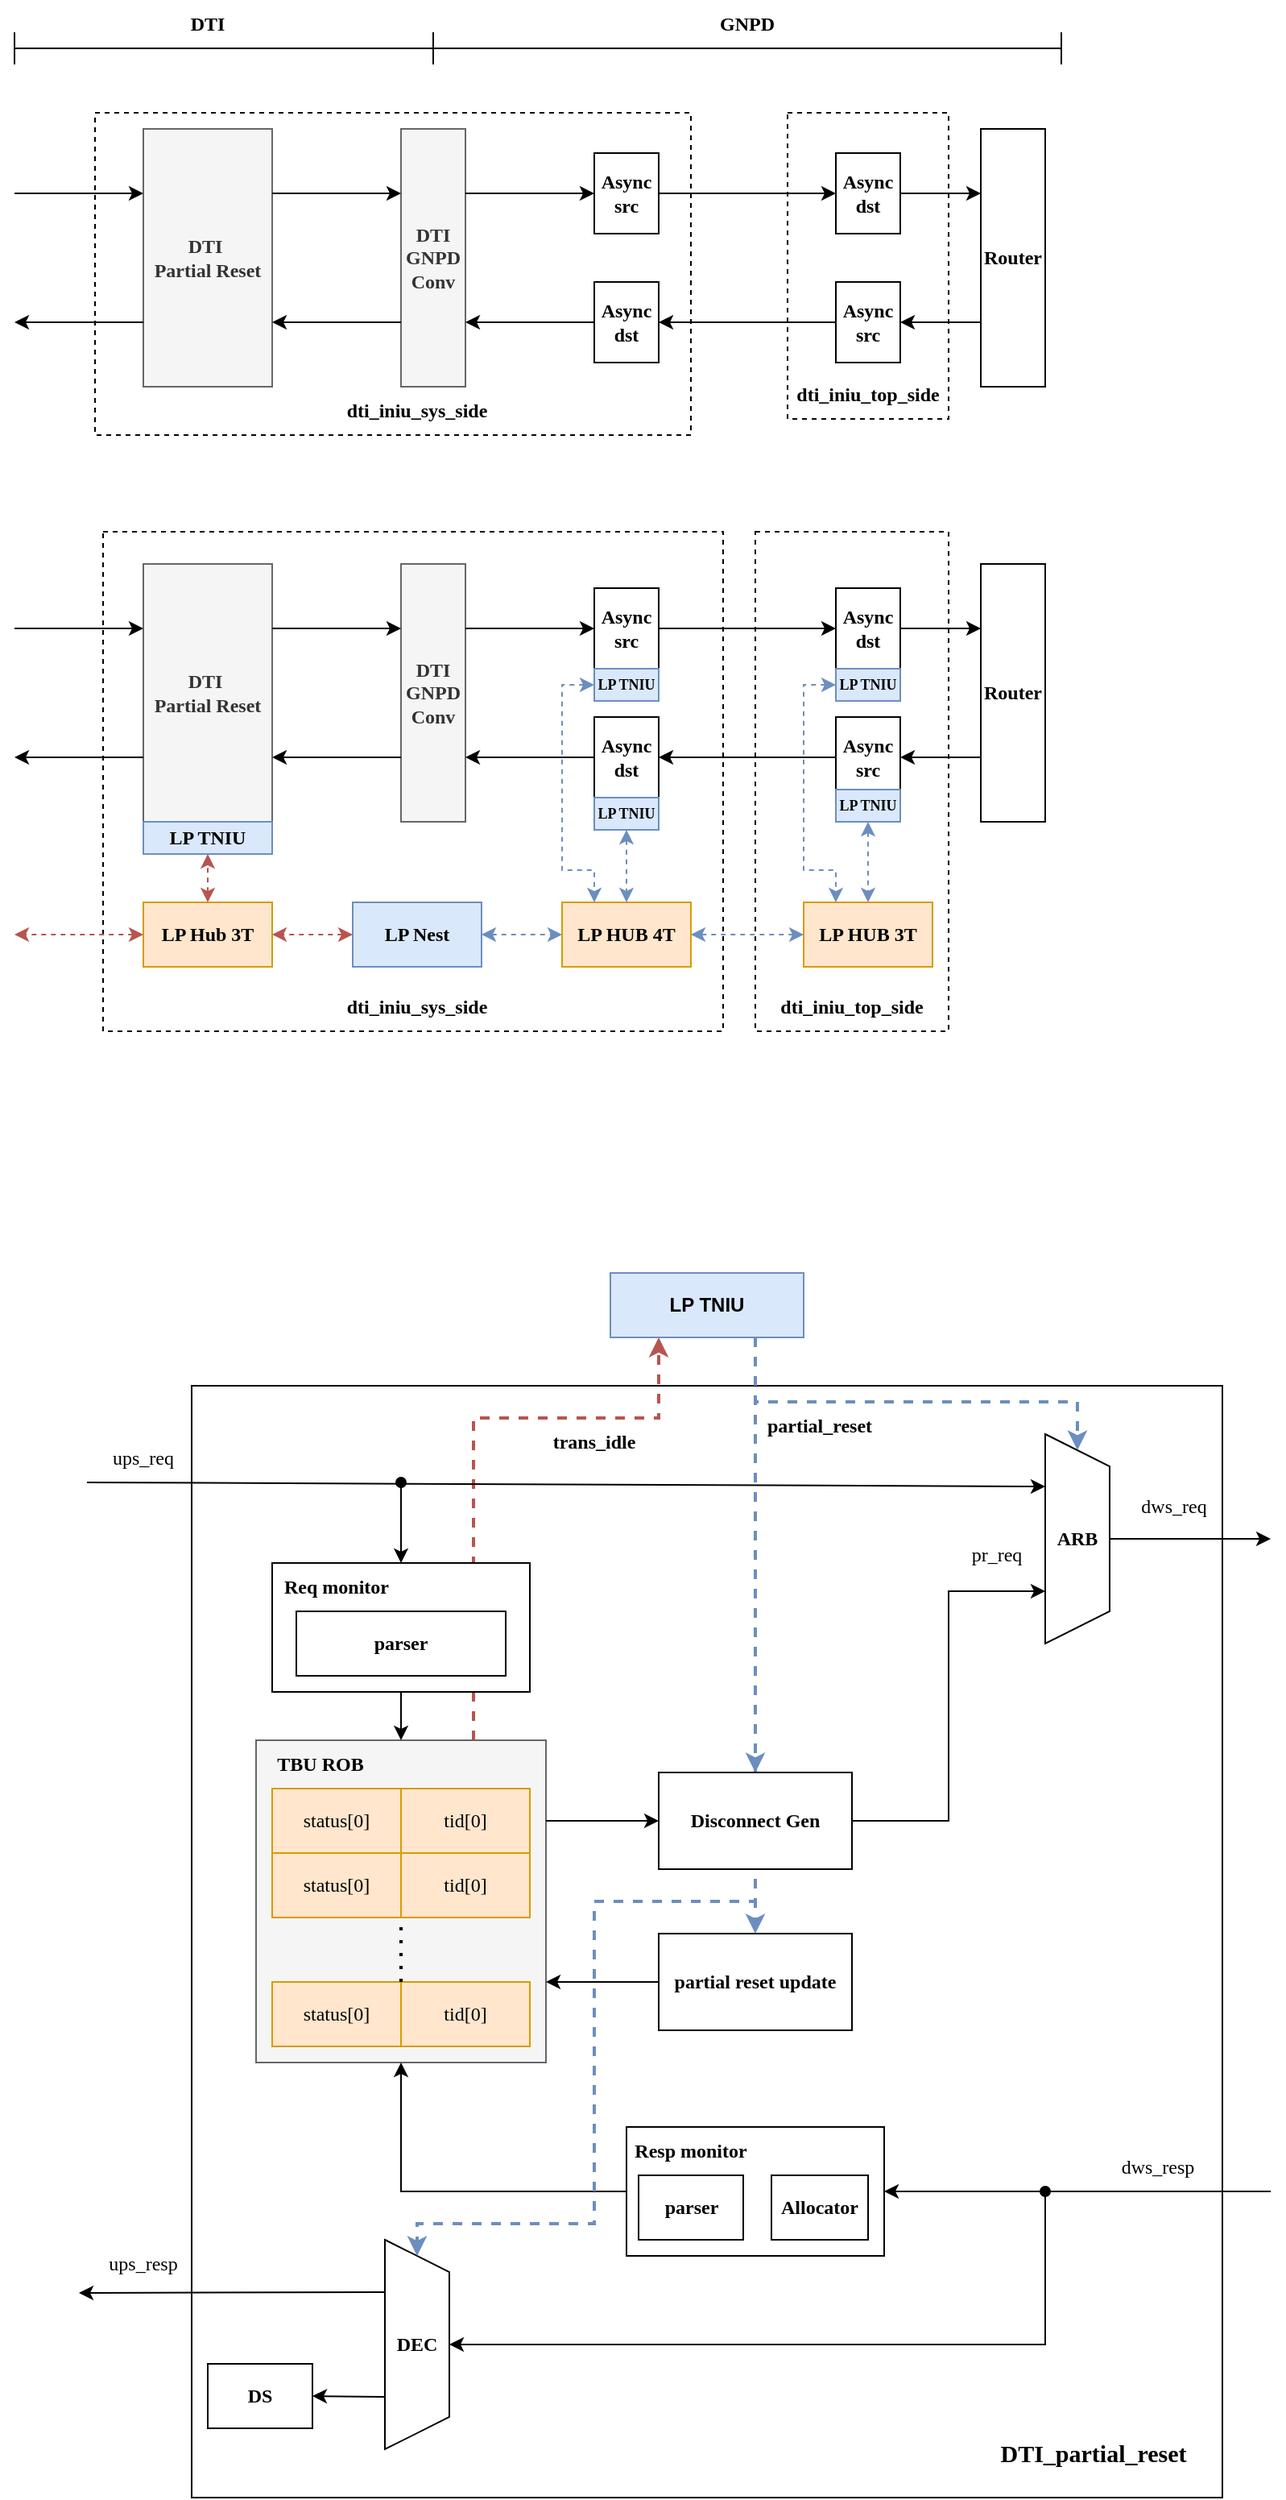 <mxfile version="24.0.4" type="device" pages="2">
  <diagram id="UdGOyIUxEcer_Vi9fryR" name="dti iniu">
    <mxGraphModel dx="3187" dy="1858" grid="1" gridSize="10" guides="1" tooltips="1" connect="1" arrows="1" fold="1" page="1" pageScale="1" pageWidth="850" pageHeight="1100" math="0" shadow="0">
      <root>
        <mxCell id="0" />
        <mxCell id="1" parent="0" />
        <mxCell id="I1GsAX8O18nR4LQRqxV6-1" value="" style="rounded=0;whiteSpace=wrap;html=1;" vertex="1" parent="1">
          <mxGeometry x="190" y="860" width="640" height="690" as="geometry" />
        </mxCell>
        <mxCell id="9jyLoW1VkFiGDsnG_6Tc-124" value="" style="endArrow=classic;html=1;rounded=0;exitX=0.75;exitY=0;exitDx=0;exitDy=0;entryX=0.25;entryY=1;entryDx=0;entryDy=0;fillColor=#f8cecc;strokeColor=#b85450;dashed=1;edgeStyle=orthogonalEdgeStyle;strokeWidth=2;" parent="1" source="9jyLoW1VkFiGDsnG_6Tc-75" target="9jyLoW1VkFiGDsnG_6Tc-74" edge="1">
          <mxGeometry width="50" height="50" relative="1" as="geometry">
            <mxPoint x="460" y="1050" as="sourcePoint" />
            <mxPoint x="510" y="1000" as="targetPoint" />
            <Array as="points">
              <mxPoint x="365" y="880" />
              <mxPoint x="480" y="880" />
            </Array>
          </mxGeometry>
        </mxCell>
        <mxCell id="9jyLoW1VkFiGDsnG_6Tc-109" value="" style="rounded=0;whiteSpace=wrap;html=1;" parent="1" vertex="1">
          <mxGeometry x="460" y="1320" width="160" height="80" as="geometry" />
        </mxCell>
        <mxCell id="9jyLoW1VkFiGDsnG_6Tc-100" value="" style="endArrow=classic;html=1;rounded=0;exitX=0.75;exitY=1;exitDx=0;exitDy=0;entryX=0.5;entryY=0;entryDx=0;entryDy=0;fillColor=#dae8fc;strokeColor=#6c8ebf;dashed=1;strokeWidth=2;" parent="1" source="9jyLoW1VkFiGDsnG_6Tc-74" target="9jyLoW1VkFiGDsnG_6Tc-96" edge="1">
          <mxGeometry width="50" height="50" relative="1" as="geometry">
            <mxPoint x="550" y="850" as="sourcePoint" />
            <mxPoint x="550" y="1090" as="targetPoint" />
          </mxGeometry>
        </mxCell>
        <mxCell id="9jyLoW1VkFiGDsnG_6Tc-92" value="" style="rounded=0;whiteSpace=wrap;html=1;" parent="1" vertex="1">
          <mxGeometry x="240" y="970" width="160" height="80" as="geometry" />
        </mxCell>
        <mxCell id="9jyLoW1VkFiGDsnG_6Tc-73" value="" style="rounded=0;whiteSpace=wrap;html=1;dashed=1;" parent="1" vertex="1">
          <mxGeometry x="540" y="330" width="120" height="310" as="geometry" />
        </mxCell>
        <mxCell id="9jyLoW1VkFiGDsnG_6Tc-72" value="" style="rounded=0;whiteSpace=wrap;html=1;dashed=1;" parent="1" vertex="1">
          <mxGeometry x="135" y="330" width="385" height="310" as="geometry" />
        </mxCell>
        <mxCell id="9jyLoW1VkFiGDsnG_6Tc-28" value="" style="rounded=0;whiteSpace=wrap;html=1;dashed=1;" parent="1" vertex="1">
          <mxGeometry x="130" y="70" width="370" height="200" as="geometry" />
        </mxCell>
        <mxCell id="9jyLoW1VkFiGDsnG_6Tc-26" value="" style="rounded=0;whiteSpace=wrap;html=1;dashed=1;" parent="1" vertex="1">
          <mxGeometry x="560" y="70" width="100" height="190" as="geometry" />
        </mxCell>
        <mxCell id="9jyLoW1VkFiGDsnG_6Tc-1" value="&lt;b&gt;DTI&amp;nbsp;&lt;/b&gt;&lt;div&gt;&lt;b&gt;Partial Reset&lt;/b&gt;&lt;/div&gt;" style="rounded=0;whiteSpace=wrap;html=1;fillColor=#f5f5f5;fontColor=#333333;strokeColor=#666666;fontFamily=Times New Roman;" parent="1" vertex="1">
          <mxGeometry x="160" y="80" width="80" height="160" as="geometry" />
        </mxCell>
        <mxCell id="9jyLoW1VkFiGDsnG_6Tc-2" value="&lt;b&gt;DTI&lt;/b&gt;&lt;div&gt;&lt;b&gt;GNPD&lt;/b&gt;&lt;/div&gt;&lt;div&gt;&lt;b&gt;Conv&lt;/b&gt;&lt;/div&gt;" style="rounded=0;whiteSpace=wrap;html=1;fillColor=#f5f5f5;fontColor=#333333;strokeColor=#666666;fontFamily=Times New Roman;" parent="1" vertex="1">
          <mxGeometry x="320" y="80" width="40" height="160" as="geometry" />
        </mxCell>
        <mxCell id="9jyLoW1VkFiGDsnG_6Tc-3" value="" style="endArrow=classic;html=1;rounded=0;entryX=0;entryY=0.25;entryDx=0;entryDy=0;" parent="1" target="9jyLoW1VkFiGDsnG_6Tc-1" edge="1">
          <mxGeometry width="50" height="50" relative="1" as="geometry">
            <mxPoint x="80" y="120" as="sourcePoint" />
            <mxPoint x="60" y="100" as="targetPoint" />
          </mxGeometry>
        </mxCell>
        <mxCell id="9jyLoW1VkFiGDsnG_6Tc-4" value="" style="endArrow=classic;html=1;rounded=0;exitX=0;exitY=0.75;exitDx=0;exitDy=0;" parent="1" source="9jyLoW1VkFiGDsnG_6Tc-1" edge="1">
          <mxGeometry width="50" height="50" relative="1" as="geometry">
            <mxPoint x="90" y="130" as="sourcePoint" />
            <mxPoint x="80" y="200" as="targetPoint" />
          </mxGeometry>
        </mxCell>
        <mxCell id="9jyLoW1VkFiGDsnG_6Tc-5" value="" style="endArrow=classic;html=1;rounded=0;exitX=0;exitY=0.75;exitDx=0;exitDy=0;entryX=1;entryY=0.75;entryDx=0;entryDy=0;" parent="1" source="9jyLoW1VkFiGDsnG_6Tc-2" target="9jyLoW1VkFiGDsnG_6Tc-1" edge="1">
          <mxGeometry width="50" height="50" relative="1" as="geometry">
            <mxPoint x="340" y="270" as="sourcePoint" />
            <mxPoint x="260" y="270" as="targetPoint" />
          </mxGeometry>
        </mxCell>
        <mxCell id="9jyLoW1VkFiGDsnG_6Tc-6" value="" style="endArrow=classic;html=1;rounded=0;exitX=1;exitY=0.25;exitDx=0;exitDy=0;entryX=0;entryY=0.25;entryDx=0;entryDy=0;" parent="1" source="9jyLoW1VkFiGDsnG_6Tc-1" target="9jyLoW1VkFiGDsnG_6Tc-2" edge="1">
          <mxGeometry width="50" height="50" relative="1" as="geometry">
            <mxPoint x="460" y="110" as="sourcePoint" />
            <mxPoint x="510" y="60" as="targetPoint" />
          </mxGeometry>
        </mxCell>
        <mxCell id="9jyLoW1VkFiGDsnG_6Tc-7" value="Async&lt;div&gt;src&lt;/div&gt;" style="rounded=0;whiteSpace=wrap;html=1;fontFamily=Times New Roman;fontStyle=1" parent="1" vertex="1">
          <mxGeometry x="440" y="95" width="40" height="50" as="geometry" />
        </mxCell>
        <mxCell id="9jyLoW1VkFiGDsnG_6Tc-8" value="" style="endArrow=classic;html=1;rounded=0;exitX=1;exitY=0.25;exitDx=0;exitDy=0;entryX=0;entryY=0.5;entryDx=0;entryDy=0;" parent="1" source="9jyLoW1VkFiGDsnG_6Tc-2" target="9jyLoW1VkFiGDsnG_6Tc-7" edge="1">
          <mxGeometry width="50" height="50" relative="1" as="geometry">
            <mxPoint x="510" y="180" as="sourcePoint" />
            <mxPoint x="560" y="130" as="targetPoint" />
          </mxGeometry>
        </mxCell>
        <mxCell id="9jyLoW1VkFiGDsnG_6Tc-11" value="Async&lt;div&gt;dst&lt;/div&gt;" style="rounded=0;whiteSpace=wrap;html=1;fontFamily=Times New Roman;fontStyle=1" parent="1" vertex="1">
          <mxGeometry x="440" y="175" width="40" height="50" as="geometry" />
        </mxCell>
        <mxCell id="9jyLoW1VkFiGDsnG_6Tc-12" value="" style="endArrow=classic;html=1;rounded=0;entryX=1;entryY=0.75;entryDx=0;entryDy=0;exitX=0;exitY=0.5;exitDx=0;exitDy=0;" parent="1" source="9jyLoW1VkFiGDsnG_6Tc-11" target="9jyLoW1VkFiGDsnG_6Tc-2" edge="1">
          <mxGeometry width="50" height="50" relative="1" as="geometry">
            <mxPoint x="430" y="200" as="sourcePoint" />
            <mxPoint x="370" y="210" as="targetPoint" />
          </mxGeometry>
        </mxCell>
        <mxCell id="9jyLoW1VkFiGDsnG_6Tc-13" value="Async&lt;div&gt;dst&lt;/div&gt;" style="rounded=0;whiteSpace=wrap;html=1;fontFamily=Times New Roman;fontStyle=1" parent="1" vertex="1">
          <mxGeometry x="590" y="95" width="40" height="50" as="geometry" />
        </mxCell>
        <mxCell id="9jyLoW1VkFiGDsnG_6Tc-14" value="Async&lt;div&gt;src&lt;/div&gt;" style="rounded=0;whiteSpace=wrap;html=1;fontFamily=Times New Roman;fontStyle=1" parent="1" vertex="1">
          <mxGeometry x="590" y="175" width="40" height="50" as="geometry" />
        </mxCell>
        <mxCell id="9jyLoW1VkFiGDsnG_6Tc-15" value="" style="endArrow=classic;html=1;rounded=0;exitX=1;exitY=0.5;exitDx=0;exitDy=0;entryX=0;entryY=0.5;entryDx=0;entryDy=0;fontFamily=Times New Roman;fontStyle=1" parent="1" source="9jyLoW1VkFiGDsnG_6Tc-7" target="9jyLoW1VkFiGDsnG_6Tc-13" edge="1">
          <mxGeometry width="50" height="50" relative="1" as="geometry">
            <mxPoint x="500" y="145" as="sourcePoint" />
            <mxPoint x="580" y="145" as="targetPoint" />
          </mxGeometry>
        </mxCell>
        <mxCell id="9jyLoW1VkFiGDsnG_6Tc-16" value="" style="endArrow=classic;html=1;rounded=0;exitX=0;exitY=0.5;exitDx=0;exitDy=0;entryX=1;entryY=0.5;entryDx=0;entryDy=0;fontFamily=Times New Roman;fontStyle=1" parent="1" source="9jyLoW1VkFiGDsnG_6Tc-14" target="9jyLoW1VkFiGDsnG_6Tc-11" edge="1">
          <mxGeometry width="50" height="50" relative="1" as="geometry">
            <mxPoint x="490" y="130" as="sourcePoint" />
            <mxPoint x="600" y="130" as="targetPoint" />
          </mxGeometry>
        </mxCell>
        <mxCell id="9jyLoW1VkFiGDsnG_6Tc-19" value="" style="shape=crossbar;whiteSpace=wrap;html=1;rounded=1;" parent="1" vertex="1">
          <mxGeometry x="80" y="20" width="260" height="20" as="geometry" />
        </mxCell>
        <mxCell id="9jyLoW1VkFiGDsnG_6Tc-20" value="" style="shape=crossbar;whiteSpace=wrap;html=1;rounded=1;" parent="1" vertex="1">
          <mxGeometry x="340" y="20" width="390" height="20" as="geometry" />
        </mxCell>
        <mxCell id="9jyLoW1VkFiGDsnG_6Tc-21" value="&lt;font face=&quot;Times New Roman&quot;&gt;&lt;b&gt;DTI&lt;/b&gt;&lt;/font&gt;" style="text;html=1;align=center;verticalAlign=middle;whiteSpace=wrap;rounded=0;" parent="1" vertex="1">
          <mxGeometry x="170" width="60" height="30" as="geometry" />
        </mxCell>
        <mxCell id="9jyLoW1VkFiGDsnG_6Tc-22" value="&lt;font face=&quot;Times New Roman&quot;&gt;&lt;b&gt;GNPD&lt;/b&gt;&lt;/font&gt;" style="text;html=1;align=center;verticalAlign=middle;whiteSpace=wrap;rounded=0;" parent="1" vertex="1">
          <mxGeometry x="505" width="60" height="30" as="geometry" />
        </mxCell>
        <mxCell id="9jyLoW1VkFiGDsnG_6Tc-23" value="Router" style="rounded=0;whiteSpace=wrap;html=1;fontFamily=Times New Roman;fontStyle=1" parent="1" vertex="1">
          <mxGeometry x="680" y="80" width="40" height="160" as="geometry" />
        </mxCell>
        <mxCell id="9jyLoW1VkFiGDsnG_6Tc-24" value="" style="endArrow=classic;html=1;rounded=0;exitX=0;exitY=0.75;exitDx=0;exitDy=0;entryX=1;entryY=0.5;entryDx=0;entryDy=0;" parent="1" source="9jyLoW1VkFiGDsnG_6Tc-23" target="9jyLoW1VkFiGDsnG_6Tc-14" edge="1">
          <mxGeometry width="50" height="50" relative="1" as="geometry">
            <mxPoint x="670" y="290" as="sourcePoint" />
            <mxPoint x="720" y="240" as="targetPoint" />
          </mxGeometry>
        </mxCell>
        <mxCell id="9jyLoW1VkFiGDsnG_6Tc-25" value="" style="endArrow=classic;html=1;rounded=0;exitX=1;exitY=0.5;exitDx=0;exitDy=0;entryX=0;entryY=0.25;entryDx=0;entryDy=0;" parent="1" source="9jyLoW1VkFiGDsnG_6Tc-13" target="9jyLoW1VkFiGDsnG_6Tc-23" edge="1">
          <mxGeometry width="50" height="50" relative="1" as="geometry">
            <mxPoint x="690" y="210" as="sourcePoint" />
            <mxPoint x="650" y="150" as="targetPoint" />
          </mxGeometry>
        </mxCell>
        <mxCell id="9jyLoW1VkFiGDsnG_6Tc-27" value="&lt;font face=&quot;Times New Roman&quot;&gt;&lt;b&gt;dti_iniu_top_side&lt;/b&gt;&lt;/font&gt;" style="text;html=1;align=center;verticalAlign=middle;whiteSpace=wrap;rounded=0;" parent="1" vertex="1">
          <mxGeometry x="580" y="230" width="60" height="30" as="geometry" />
        </mxCell>
        <mxCell id="9jyLoW1VkFiGDsnG_6Tc-29" value="&lt;font face=&quot;Times New Roman&quot;&gt;&lt;b&gt;dti_iniu_sys_side&lt;/b&gt;&lt;/font&gt;" style="text;html=1;align=center;verticalAlign=middle;whiteSpace=wrap;rounded=0;" parent="1" vertex="1">
          <mxGeometry x="300" y="240" width="60" height="30" as="geometry" />
        </mxCell>
        <mxCell id="9jyLoW1VkFiGDsnG_6Tc-32" value="&lt;span&gt;DTI&amp;nbsp;&lt;/span&gt;&lt;div&gt;&lt;span&gt;Partial Reset&lt;/span&gt;&lt;/div&gt;" style="rounded=0;whiteSpace=wrap;html=1;fillColor=#f5f5f5;fontColor=#333333;strokeColor=#666666;fontFamily=Times New Roman;fontStyle=1" parent="1" vertex="1">
          <mxGeometry x="160" y="350" width="80" height="160" as="geometry" />
        </mxCell>
        <mxCell id="9jyLoW1VkFiGDsnG_6Tc-33" value="&lt;span&gt;DTI&lt;/span&gt;&lt;div&gt;&lt;span&gt;GNPD&lt;/span&gt;&lt;/div&gt;&lt;div&gt;&lt;span&gt;Conv&lt;/span&gt;&lt;/div&gt;" style="rounded=0;whiteSpace=wrap;html=1;fillColor=#f5f5f5;fontColor=#333333;strokeColor=#666666;fontFamily=Times New Roman;fontStyle=1" parent="1" vertex="1">
          <mxGeometry x="320" y="350" width="40" height="160" as="geometry" />
        </mxCell>
        <mxCell id="9jyLoW1VkFiGDsnG_6Tc-34" value="" style="endArrow=classic;html=1;rounded=0;entryX=0;entryY=0.25;entryDx=0;entryDy=0;fontFamily=Times New Roman;fontStyle=1" parent="1" target="9jyLoW1VkFiGDsnG_6Tc-32" edge="1">
          <mxGeometry width="50" height="50" relative="1" as="geometry">
            <mxPoint x="80" y="390" as="sourcePoint" />
            <mxPoint x="60" y="370" as="targetPoint" />
          </mxGeometry>
        </mxCell>
        <mxCell id="9jyLoW1VkFiGDsnG_6Tc-35" value="" style="endArrow=classic;html=1;rounded=0;exitX=0;exitY=0.75;exitDx=0;exitDy=0;fontFamily=Times New Roman;fontStyle=1" parent="1" source="9jyLoW1VkFiGDsnG_6Tc-32" edge="1">
          <mxGeometry width="50" height="50" relative="1" as="geometry">
            <mxPoint x="90" y="400" as="sourcePoint" />
            <mxPoint x="80" y="470" as="targetPoint" />
          </mxGeometry>
        </mxCell>
        <mxCell id="9jyLoW1VkFiGDsnG_6Tc-36" value="" style="endArrow=classic;html=1;rounded=0;exitX=0;exitY=0.75;exitDx=0;exitDy=0;entryX=1;entryY=0.75;entryDx=0;entryDy=0;fontFamily=Times New Roman;fontStyle=1" parent="1" source="9jyLoW1VkFiGDsnG_6Tc-33" target="9jyLoW1VkFiGDsnG_6Tc-32" edge="1">
          <mxGeometry width="50" height="50" relative="1" as="geometry">
            <mxPoint x="340" y="540" as="sourcePoint" />
            <mxPoint x="260" y="540" as="targetPoint" />
          </mxGeometry>
        </mxCell>
        <mxCell id="9jyLoW1VkFiGDsnG_6Tc-37" value="" style="endArrow=classic;html=1;rounded=0;exitX=1;exitY=0.25;exitDx=0;exitDy=0;entryX=0;entryY=0.25;entryDx=0;entryDy=0;fontFamily=Times New Roman;fontStyle=1" parent="1" source="9jyLoW1VkFiGDsnG_6Tc-32" target="9jyLoW1VkFiGDsnG_6Tc-33" edge="1">
          <mxGeometry width="50" height="50" relative="1" as="geometry">
            <mxPoint x="460" y="380" as="sourcePoint" />
            <mxPoint x="510" y="330" as="targetPoint" />
          </mxGeometry>
        </mxCell>
        <mxCell id="9jyLoW1VkFiGDsnG_6Tc-38" value="Async&lt;div&gt;src&lt;/div&gt;" style="rounded=0;whiteSpace=wrap;html=1;fontFamily=Times New Roman;fontStyle=1" parent="1" vertex="1">
          <mxGeometry x="440" y="365" width="40" height="50" as="geometry" />
        </mxCell>
        <mxCell id="9jyLoW1VkFiGDsnG_6Tc-39" value="" style="endArrow=classic;html=1;rounded=0;exitX=1;exitY=0.25;exitDx=0;exitDy=0;entryX=0;entryY=0.5;entryDx=0;entryDy=0;fontFamily=Times New Roman;fontStyle=1" parent="1" source="9jyLoW1VkFiGDsnG_6Tc-33" target="9jyLoW1VkFiGDsnG_6Tc-38" edge="1">
          <mxGeometry width="50" height="50" relative="1" as="geometry">
            <mxPoint x="510" y="450" as="sourcePoint" />
            <mxPoint x="560" y="400" as="targetPoint" />
          </mxGeometry>
        </mxCell>
        <mxCell id="9jyLoW1VkFiGDsnG_6Tc-40" value="Async&lt;div&gt;dst&lt;/div&gt;" style="rounded=0;whiteSpace=wrap;html=1;fontFamily=Times New Roman;fontStyle=1" parent="1" vertex="1">
          <mxGeometry x="440" y="445" width="40" height="50" as="geometry" />
        </mxCell>
        <mxCell id="9jyLoW1VkFiGDsnG_6Tc-41" value="" style="endArrow=classic;html=1;rounded=0;entryX=1;entryY=0.75;entryDx=0;entryDy=0;exitX=0;exitY=0.5;exitDx=0;exitDy=0;fontFamily=Times New Roman;fontStyle=1" parent="1" source="9jyLoW1VkFiGDsnG_6Tc-40" target="9jyLoW1VkFiGDsnG_6Tc-33" edge="1">
          <mxGeometry width="50" height="50" relative="1" as="geometry">
            <mxPoint x="430" y="470" as="sourcePoint" />
            <mxPoint x="370" y="480" as="targetPoint" />
          </mxGeometry>
        </mxCell>
        <mxCell id="9jyLoW1VkFiGDsnG_6Tc-42" value="Async&lt;div&gt;dst&lt;/div&gt;" style="rounded=0;whiteSpace=wrap;html=1;fontFamily=Times New Roman;fontStyle=1" parent="1" vertex="1">
          <mxGeometry x="590" y="365" width="40" height="50" as="geometry" />
        </mxCell>
        <mxCell id="9jyLoW1VkFiGDsnG_6Tc-43" value="Async&lt;div&gt;src&lt;/div&gt;" style="rounded=0;whiteSpace=wrap;html=1;fontFamily=Times New Roman;fontStyle=1" parent="1" vertex="1">
          <mxGeometry x="590" y="445" width="40" height="50" as="geometry" />
        </mxCell>
        <mxCell id="9jyLoW1VkFiGDsnG_6Tc-44" value="" style="endArrow=classic;html=1;rounded=0;exitX=1;exitY=0.5;exitDx=0;exitDy=0;entryX=0;entryY=0.5;entryDx=0;entryDy=0;fontFamily=Times New Roman;fontStyle=1" parent="1" source="9jyLoW1VkFiGDsnG_6Tc-38" target="9jyLoW1VkFiGDsnG_6Tc-42" edge="1">
          <mxGeometry width="50" height="50" relative="1" as="geometry">
            <mxPoint x="500" y="415" as="sourcePoint" />
            <mxPoint x="580" y="415" as="targetPoint" />
          </mxGeometry>
        </mxCell>
        <mxCell id="9jyLoW1VkFiGDsnG_6Tc-45" value="" style="endArrow=classic;html=1;rounded=0;exitX=0;exitY=0.5;exitDx=0;exitDy=0;entryX=1;entryY=0.5;entryDx=0;entryDy=0;fontFamily=Times New Roman;fontStyle=1" parent="1" source="9jyLoW1VkFiGDsnG_6Tc-43" target="9jyLoW1VkFiGDsnG_6Tc-40" edge="1">
          <mxGeometry width="50" height="50" relative="1" as="geometry">
            <mxPoint x="490" y="400" as="sourcePoint" />
            <mxPoint x="600" y="400" as="targetPoint" />
          </mxGeometry>
        </mxCell>
        <mxCell id="9jyLoW1VkFiGDsnG_6Tc-46" value="Router" style="rounded=0;whiteSpace=wrap;html=1;fontFamily=Times New Roman;fontStyle=1" parent="1" vertex="1">
          <mxGeometry x="680" y="350" width="40" height="160" as="geometry" />
        </mxCell>
        <mxCell id="9jyLoW1VkFiGDsnG_6Tc-47" value="" style="endArrow=classic;html=1;rounded=0;exitX=0;exitY=0.75;exitDx=0;exitDy=0;entryX=1;entryY=0.5;entryDx=0;entryDy=0;fontFamily=Times New Roman;fontStyle=1" parent="1" source="9jyLoW1VkFiGDsnG_6Tc-46" target="9jyLoW1VkFiGDsnG_6Tc-43" edge="1">
          <mxGeometry width="50" height="50" relative="1" as="geometry">
            <mxPoint x="670" y="560" as="sourcePoint" />
            <mxPoint x="720" y="510" as="targetPoint" />
          </mxGeometry>
        </mxCell>
        <mxCell id="9jyLoW1VkFiGDsnG_6Tc-48" value="" style="endArrow=classic;html=1;rounded=0;exitX=1;exitY=0.5;exitDx=0;exitDy=0;entryX=0;entryY=0.25;entryDx=0;entryDy=0;fontFamily=Times New Roman;fontStyle=1" parent="1" source="9jyLoW1VkFiGDsnG_6Tc-42" target="9jyLoW1VkFiGDsnG_6Tc-46" edge="1">
          <mxGeometry width="50" height="50" relative="1" as="geometry">
            <mxPoint x="690" y="480" as="sourcePoint" />
            <mxPoint x="650" y="420" as="targetPoint" />
          </mxGeometry>
        </mxCell>
        <mxCell id="9jyLoW1VkFiGDsnG_6Tc-49" value="&lt;font face=&quot;Times New Roman&quot;&gt;&lt;b&gt;dti_iniu_top_side&lt;/b&gt;&lt;/font&gt;" style="text;html=1;align=center;verticalAlign=middle;whiteSpace=wrap;rounded=0;" parent="1" vertex="1">
          <mxGeometry x="570" y="610" width="60" height="30" as="geometry" />
        </mxCell>
        <mxCell id="9jyLoW1VkFiGDsnG_6Tc-50" value="&lt;font face=&quot;Times New Roman&quot;&gt;&lt;b&gt;dti_iniu_sys_side&lt;/b&gt;&lt;/font&gt;" style="text;html=1;align=center;verticalAlign=middle;whiteSpace=wrap;rounded=0;" parent="1" vertex="1">
          <mxGeometry x="300" y="610" width="60" height="30" as="geometry" />
        </mxCell>
        <mxCell id="9jyLoW1VkFiGDsnG_6Tc-51" value="&lt;font&gt;LP Hub 3T&lt;/font&gt;" style="rounded=0;whiteSpace=wrap;html=1;fillColor=#ffe6cc;strokeColor=#d79b00;fontStyle=1;fontFamily=Times New Roman;" parent="1" vertex="1">
          <mxGeometry x="160" y="560" width="80" height="40" as="geometry" />
        </mxCell>
        <mxCell id="9jyLoW1VkFiGDsnG_6Tc-52" value="&lt;font&gt;LP Nest&lt;/font&gt;" style="rounded=0;whiteSpace=wrap;html=1;fillColor=#dae8fc;strokeColor=#6c8ebf;fontStyle=1;fontFamily=Times New Roman;" parent="1" vertex="1">
          <mxGeometry x="290" y="560" width="80" height="40" as="geometry" />
        </mxCell>
        <mxCell id="9jyLoW1VkFiGDsnG_6Tc-53" value="" style="endArrow=classic;html=1;rounded=0;exitX=0.5;exitY=0;exitDx=0;exitDy=0;startArrow=classic;startFill=1;fillColor=#f8cecc;strokeColor=#b85450;dashed=1;fontFamily=Times New Roman;fontStyle=1" parent="1" source="9jyLoW1VkFiGDsnG_6Tc-51" edge="1">
          <mxGeometry width="50" height="50" relative="1" as="geometry">
            <mxPoint x="190" y="620" as="sourcePoint" />
            <mxPoint x="200" y="530" as="targetPoint" />
          </mxGeometry>
        </mxCell>
        <mxCell id="9jyLoW1VkFiGDsnG_6Tc-54" value="" style="endArrow=classic;html=1;rounded=0;exitX=0;exitY=0.5;exitDx=0;exitDy=0;startArrow=classic;startFill=1;fillColor=#f8cecc;strokeColor=#b85450;dashed=1;fontFamily=Times New Roman;fontStyle=1" parent="1" source="9jyLoW1VkFiGDsnG_6Tc-51" edge="1">
          <mxGeometry width="50" height="50" relative="1" as="geometry">
            <mxPoint x="210" y="570" as="sourcePoint" />
            <mxPoint x="80" y="580" as="targetPoint" />
          </mxGeometry>
        </mxCell>
        <mxCell id="9jyLoW1VkFiGDsnG_6Tc-56" value="" style="endArrow=classic;html=1;rounded=0;entryX=1;entryY=0.5;entryDx=0;entryDy=0;exitX=0;exitY=0.5;exitDx=0;exitDy=0;startArrow=classic;startFill=1;fillColor=#f8cecc;strokeColor=#b85450;dashed=1;fontFamily=Times New Roman;fontStyle=1" parent="1" source="9jyLoW1VkFiGDsnG_6Tc-52" target="9jyLoW1VkFiGDsnG_6Tc-51" edge="1">
          <mxGeometry width="50" height="50" relative="1" as="geometry">
            <mxPoint x="210" y="570" as="sourcePoint" />
            <mxPoint x="210" y="520" as="targetPoint" />
          </mxGeometry>
        </mxCell>
        <mxCell id="9jyLoW1VkFiGDsnG_6Tc-57" value="LP TNIU" style="rounded=0;whiteSpace=wrap;html=1;fillColor=#dae8fc;strokeColor=#6c8ebf;fontFamily=Times New Roman;fontStyle=1" parent="1" vertex="1">
          <mxGeometry x="160" y="510" width="80" height="20" as="geometry" />
        </mxCell>
        <mxCell id="9jyLoW1VkFiGDsnG_6Tc-58" value="&lt;font style=&quot;font-size: 9px;&quot;&gt;LP TNIU&lt;/font&gt;" style="rounded=0;whiteSpace=wrap;html=1;fillColor=#dae8fc;strokeColor=#6c8ebf;fontSize=9;fontFamily=Times New Roman;fontStyle=1" parent="1" vertex="1">
          <mxGeometry x="440" y="495" width="40" height="20" as="geometry" />
        </mxCell>
        <mxCell id="9jyLoW1VkFiGDsnG_6Tc-59" value="&lt;font style=&quot;font-size: 9px;&quot;&gt;LP TNIU&lt;/font&gt;" style="rounded=0;whiteSpace=wrap;html=1;fillColor=#dae8fc;strokeColor=#6c8ebf;fontSize=9;fontFamily=Times New Roman;fontStyle=1" parent="1" vertex="1">
          <mxGeometry x="440" y="415" width="40" height="20" as="geometry" />
        </mxCell>
        <mxCell id="9jyLoW1VkFiGDsnG_6Tc-60" value="&lt;font style=&quot;font-size: 9px;&quot;&gt;LP TNIU&lt;/font&gt;" style="rounded=0;whiteSpace=wrap;html=1;fillColor=#dae8fc;strokeColor=#6c8ebf;fontSize=9;fontFamily=Times New Roman;fontStyle=1" parent="1" vertex="1">
          <mxGeometry x="590" y="415" width="40" height="20" as="geometry" />
        </mxCell>
        <mxCell id="9jyLoW1VkFiGDsnG_6Tc-61" value="&lt;font style=&quot;font-size: 9px;&quot;&gt;LP TNIU&lt;/font&gt;" style="rounded=0;whiteSpace=wrap;html=1;fillColor=#dae8fc;strokeColor=#6c8ebf;fontSize=9;fontFamily=Times New Roman;fontStyle=1" parent="1" vertex="1">
          <mxGeometry x="590" y="490" width="40" height="20" as="geometry" />
        </mxCell>
        <mxCell id="9jyLoW1VkFiGDsnG_6Tc-62" value="LP HUB 4T" style="rounded=0;whiteSpace=wrap;html=1;fillColor=#ffe6cc;strokeColor=#d79b00;fontStyle=1;fontFamily=Times New Roman;" parent="1" vertex="1">
          <mxGeometry x="420" y="560" width="80" height="40" as="geometry" />
        </mxCell>
        <mxCell id="9jyLoW1VkFiGDsnG_6Tc-64" value="" style="endArrow=classic;html=1;rounded=0;entryX=0;entryY=0.5;entryDx=0;entryDy=0;exitX=1;exitY=0.5;exitDx=0;exitDy=0;startArrow=classic;startFill=1;fillColor=#dae8fc;strokeColor=#6c8ebf;dashed=1;fontFamily=Times New Roman;fontStyle=1" parent="1" source="9jyLoW1VkFiGDsnG_6Tc-52" target="9jyLoW1VkFiGDsnG_6Tc-62" edge="1">
          <mxGeometry width="50" height="50" relative="1" as="geometry">
            <mxPoint x="300" y="590" as="sourcePoint" />
            <mxPoint x="250" y="590" as="targetPoint" />
          </mxGeometry>
        </mxCell>
        <mxCell id="9jyLoW1VkFiGDsnG_6Tc-65" value="" style="endArrow=classic;html=1;rounded=0;entryX=0.5;entryY=0;entryDx=0;entryDy=0;exitX=0.5;exitY=1;exitDx=0;exitDy=0;startArrow=classic;startFill=1;fillColor=#dae8fc;strokeColor=#6c8ebf;dashed=1;fontFamily=Times New Roman;fontStyle=1" parent="1" source="9jyLoW1VkFiGDsnG_6Tc-58" target="9jyLoW1VkFiGDsnG_6Tc-62" edge="1">
          <mxGeometry width="50" height="50" relative="1" as="geometry">
            <mxPoint x="380" y="590" as="sourcePoint" />
            <mxPoint x="430" y="590" as="targetPoint" />
          </mxGeometry>
        </mxCell>
        <mxCell id="9jyLoW1VkFiGDsnG_6Tc-66" value="" style="endArrow=classic;html=1;rounded=0;entryX=0.25;entryY=0;entryDx=0;entryDy=0;exitX=0;exitY=0.5;exitDx=0;exitDy=0;startArrow=classic;startFill=1;fillColor=#dae8fc;strokeColor=#6c8ebf;dashed=1;fontFamily=Times New Roman;fontStyle=1;edgeStyle=orthogonalEdgeStyle;" parent="1" source="9jyLoW1VkFiGDsnG_6Tc-59" target="9jyLoW1VkFiGDsnG_6Tc-62" edge="1">
          <mxGeometry width="50" height="50" relative="1" as="geometry">
            <mxPoint x="470" y="525" as="sourcePoint" />
            <mxPoint x="470" y="570" as="targetPoint" />
            <Array as="points">
              <mxPoint x="420" y="425" />
              <mxPoint x="420" y="540" />
              <mxPoint x="440" y="540" />
            </Array>
          </mxGeometry>
        </mxCell>
        <mxCell id="9jyLoW1VkFiGDsnG_6Tc-67" value="" style="endArrow=classic;html=1;rounded=0;exitX=0.5;exitY=1;exitDx=0;exitDy=0;startArrow=classic;startFill=1;fillColor=#dae8fc;strokeColor=#6c8ebf;dashed=1;fontFamily=Times New Roman;fontStyle=1" parent="1" source="9jyLoW1VkFiGDsnG_6Tc-61" edge="1">
          <mxGeometry width="50" height="50" relative="1" as="geometry">
            <mxPoint x="470" y="525" as="sourcePoint" />
            <mxPoint x="610" y="560" as="targetPoint" />
          </mxGeometry>
        </mxCell>
        <mxCell id="9jyLoW1VkFiGDsnG_6Tc-68" value="LP HUB 3T" style="rounded=0;whiteSpace=wrap;html=1;fillColor=#ffe6cc;strokeColor=#d79b00;fontStyle=1;fontFamily=Times New Roman;" parent="1" vertex="1">
          <mxGeometry x="570" y="560" width="80" height="40" as="geometry" />
        </mxCell>
        <mxCell id="9jyLoW1VkFiGDsnG_6Tc-69" value="" style="endArrow=classic;html=1;rounded=0;exitX=0;exitY=0.5;exitDx=0;exitDy=0;startArrow=classic;startFill=1;fillColor=#dae8fc;strokeColor=#6c8ebf;dashed=1;fontFamily=Times New Roman;fontStyle=1;entryX=0.25;entryY=0;entryDx=0;entryDy=0;edgeStyle=orthogonalEdgeStyle;" parent="1" source="9jyLoW1VkFiGDsnG_6Tc-60" target="9jyLoW1VkFiGDsnG_6Tc-68" edge="1">
          <mxGeometry width="50" height="50" relative="1" as="geometry">
            <mxPoint x="620" y="520" as="sourcePoint" />
            <mxPoint x="620" y="570" as="targetPoint" />
            <Array as="points">
              <mxPoint x="570" y="425" />
              <mxPoint x="570" y="540" />
              <mxPoint x="590" y="540" />
            </Array>
          </mxGeometry>
        </mxCell>
        <mxCell id="9jyLoW1VkFiGDsnG_6Tc-71" value="" style="endArrow=classic;html=1;rounded=0;entryX=1;entryY=0.5;entryDx=0;entryDy=0;exitX=0;exitY=0.5;exitDx=0;exitDy=0;startArrow=classic;startFill=1;fillColor=#dae8fc;strokeColor=#6c8ebf;dashed=1;fontFamily=Times New Roman;fontStyle=1" parent="1" source="9jyLoW1VkFiGDsnG_6Tc-68" target="9jyLoW1VkFiGDsnG_6Tc-62" edge="1">
          <mxGeometry width="50" height="50" relative="1" as="geometry">
            <mxPoint x="380" y="590" as="sourcePoint" />
            <mxPoint x="430" y="590" as="targetPoint" />
          </mxGeometry>
        </mxCell>
        <mxCell id="9jyLoW1VkFiGDsnG_6Tc-74" value="LP TNIU" style="rounded=0;whiteSpace=wrap;html=1;fillColor=#dae8fc;strokeColor=#6c8ebf;fontStyle=1" parent="1" vertex="1">
          <mxGeometry x="450" y="790" width="120" height="40" as="geometry" />
        </mxCell>
        <mxCell id="9jyLoW1VkFiGDsnG_6Tc-75" value="" style="rounded=0;whiteSpace=wrap;html=1;fillColor=#f5f5f5;strokeColor=#666666;fontColor=#333333;" parent="1" vertex="1">
          <mxGeometry x="230" y="1080" width="180" height="200" as="geometry" />
        </mxCell>
        <mxCell id="9jyLoW1VkFiGDsnG_6Tc-76" value="status[0]" style="rounded=0;whiteSpace=wrap;html=1;fillColor=#ffe6cc;strokeColor=#d79b00;fontFamily=Times New Roman;" parent="1" vertex="1">
          <mxGeometry x="240" y="1110" width="80" height="40" as="geometry" />
        </mxCell>
        <mxCell id="9jyLoW1VkFiGDsnG_6Tc-77" value="tid[0]" style="rounded=0;whiteSpace=wrap;html=1;fillColor=#ffe6cc;strokeColor=#d79b00;fontFamily=Times New Roman;" parent="1" vertex="1">
          <mxGeometry x="320" y="1110" width="80" height="40" as="geometry" />
        </mxCell>
        <mxCell id="9jyLoW1VkFiGDsnG_6Tc-78" value="status[0]" style="rounded=0;whiteSpace=wrap;html=1;fillColor=#ffe6cc;strokeColor=#d79b00;fontFamily=Times New Roman;" parent="1" vertex="1">
          <mxGeometry x="240" y="1150" width="80" height="40" as="geometry" />
        </mxCell>
        <mxCell id="9jyLoW1VkFiGDsnG_6Tc-79" value="tid[0]" style="rounded=0;whiteSpace=wrap;html=1;fillColor=#ffe6cc;strokeColor=#d79b00;fontFamily=Times New Roman;" parent="1" vertex="1">
          <mxGeometry x="320" y="1150" width="80" height="40" as="geometry" />
        </mxCell>
        <mxCell id="9jyLoW1VkFiGDsnG_6Tc-80" value="status[0]" style="rounded=0;whiteSpace=wrap;html=1;fillColor=#ffe6cc;strokeColor=#d79b00;fontFamily=Times New Roman;" parent="1" vertex="1">
          <mxGeometry x="240" y="1230" width="80" height="40" as="geometry" />
        </mxCell>
        <mxCell id="9jyLoW1VkFiGDsnG_6Tc-81" value="tid[0]" style="rounded=0;whiteSpace=wrap;html=1;fillColor=#ffe6cc;strokeColor=#d79b00;fontFamily=Times New Roman;" parent="1" vertex="1">
          <mxGeometry x="320" y="1230" width="80" height="40" as="geometry" />
        </mxCell>
        <mxCell id="9jyLoW1VkFiGDsnG_6Tc-82" value="" style="endArrow=none;dashed=1;html=1;dashPattern=1 3;strokeWidth=2;rounded=0;exitX=1;exitY=0;exitDx=0;exitDy=0;entryX=0;entryY=1;entryDx=0;entryDy=0;" parent="1" source="9jyLoW1VkFiGDsnG_6Tc-80" target="9jyLoW1VkFiGDsnG_6Tc-79" edge="1">
          <mxGeometry width="50" height="50" relative="1" as="geometry">
            <mxPoint x="430" y="1240" as="sourcePoint" />
            <mxPoint x="480" y="1190" as="targetPoint" />
          </mxGeometry>
        </mxCell>
        <mxCell id="9jyLoW1VkFiGDsnG_6Tc-83" value="TBU ROB" style="text;html=1;align=center;verticalAlign=middle;whiteSpace=wrap;rounded=0;fontStyle=1;fontFamily=Times New Roman;" parent="1" vertex="1">
          <mxGeometry x="240" y="1080" width="60" height="30" as="geometry" />
        </mxCell>
        <mxCell id="9jyLoW1VkFiGDsnG_6Tc-84" value="" style="endArrow=classic;html=1;rounded=0;entryX=0.25;entryY=1;entryDx=0;entryDy=0;" parent="1" target="9jyLoW1VkFiGDsnG_6Tc-97" edge="1">
          <mxGeometry width="50" height="50" relative="1" as="geometry">
            <mxPoint x="125" y="920" as="sourcePoint" />
            <mxPoint x="690" y="920" as="targetPoint" />
          </mxGeometry>
        </mxCell>
        <mxCell id="9jyLoW1VkFiGDsnG_6Tc-86" value="Allocator" style="rounded=0;whiteSpace=wrap;html=1;fontFamily=Times New Roman;fontStyle=1" parent="1" vertex="1">
          <mxGeometry x="550" y="1350" width="60" height="40" as="geometry" />
        </mxCell>
        <mxCell id="9jyLoW1VkFiGDsnG_6Tc-88" value="" style="endArrow=classic;html=1;rounded=0;entryX=0.5;entryY=0;entryDx=0;entryDy=0;" parent="1" target="9jyLoW1VkFiGDsnG_6Tc-75" edge="1">
          <mxGeometry width="50" height="50" relative="1" as="geometry">
            <mxPoint x="320" y="1050" as="sourcePoint" />
            <mxPoint x="520" y="1020" as="targetPoint" />
          </mxGeometry>
        </mxCell>
        <mxCell id="9jyLoW1VkFiGDsnG_6Tc-90" value="" style="endArrow=classic;html=1;rounded=0;entryX=0.5;entryY=0;entryDx=0;entryDy=0;startArrow=oval;startFill=1;" parent="1" target="9jyLoW1VkFiGDsnG_6Tc-92" edge="1">
          <mxGeometry width="50" height="50" relative="1" as="geometry">
            <mxPoint x="320" y="920" as="sourcePoint" />
            <mxPoint x="320" y="960" as="targetPoint" />
          </mxGeometry>
        </mxCell>
        <mxCell id="9jyLoW1VkFiGDsnG_6Tc-93" value="parser" style="rounded=0;whiteSpace=wrap;html=1;fontFamily=Times New Roman;fontStyle=1" parent="1" vertex="1">
          <mxGeometry x="255" y="1000" width="130" height="40" as="geometry" />
        </mxCell>
        <mxCell id="9jyLoW1VkFiGDsnG_6Tc-94" value="&lt;b&gt;&lt;font face=&quot;Times New Roman&quot;&gt;Req monitor&lt;/font&gt;&lt;/b&gt;" style="text;html=1;align=center;verticalAlign=middle;whiteSpace=wrap;rounded=0;" parent="1" vertex="1">
          <mxGeometry x="240" y="970" width="80" height="30" as="geometry" />
        </mxCell>
        <mxCell id="9jyLoW1VkFiGDsnG_6Tc-96" value="&lt;b&gt;&lt;font face=&quot;Times New Roman&quot;&gt;partial reset update&lt;/font&gt;&lt;/b&gt;" style="rounded=0;whiteSpace=wrap;html=1;" parent="1" vertex="1">
          <mxGeometry x="480" y="1200" width="120" height="60" as="geometry" />
        </mxCell>
        <mxCell id="9jyLoW1VkFiGDsnG_6Tc-97" value="&lt;b&gt;ARB&lt;/b&gt;" style="shape=trapezoid;perimeter=trapezoidPerimeter;whiteSpace=wrap;html=1;fixedSize=1;direction=south;fontFamily=Times New Roman;" parent="1" vertex="1">
          <mxGeometry x="720" y="890" width="40" height="130" as="geometry" />
        </mxCell>
        <mxCell id="9jyLoW1VkFiGDsnG_6Tc-98" value="" style="endArrow=classic;html=1;rounded=0;exitX=0.75;exitY=1;exitDx=0;exitDy=0;entryX=0.5;entryY=0;entryDx=0;entryDy=0;fillColor=#dae8fc;strokeColor=#6c8ebf;dashed=1;strokeWidth=2;" parent="1" source="9jyLoW1VkFiGDsnG_6Tc-74" target="9jyLoW1VkFiGDsnG_6Tc-95" edge="1">
          <mxGeometry width="50" height="50" relative="1" as="geometry">
            <mxPoint x="550" y="1010" as="sourcePoint" />
            <mxPoint x="600" y="980" as="targetPoint" />
          </mxGeometry>
        </mxCell>
        <mxCell id="9jyLoW1VkFiGDsnG_6Tc-99" value="" style="endArrow=classic;html=1;rounded=0;exitX=0.75;exitY=1;exitDx=0;exitDy=0;entryX=0;entryY=0.5;entryDx=0;entryDy=0;fillColor=#dae8fc;strokeColor=#6c8ebf;dashed=1;strokeWidth=2;edgeStyle=orthogonalEdgeStyle;" parent="1" source="9jyLoW1VkFiGDsnG_6Tc-74" target="9jyLoW1VkFiGDsnG_6Tc-97" edge="1">
          <mxGeometry width="50" height="50" relative="1" as="geometry">
            <mxPoint x="550" y="850" as="sourcePoint" />
            <mxPoint x="550" y="1090" as="targetPoint" />
            <Array as="points">
              <mxPoint x="540" y="870" />
              <mxPoint x="740" y="870" />
            </Array>
          </mxGeometry>
        </mxCell>
        <mxCell id="9jyLoW1VkFiGDsnG_6Tc-101" value="" style="endArrow=classic;html=1;rounded=0;exitX=0;exitY=0.5;exitDx=0;exitDy=0;entryX=1;entryY=0.75;entryDx=0;entryDy=0;" parent="1" source="9jyLoW1VkFiGDsnG_6Tc-96" target="9jyLoW1VkFiGDsnG_6Tc-75" edge="1">
          <mxGeometry width="50" height="50" relative="1" as="geometry">
            <mxPoint x="470" y="1340" as="sourcePoint" />
            <mxPoint x="520" y="1290" as="targetPoint" />
          </mxGeometry>
        </mxCell>
        <mxCell id="9jyLoW1VkFiGDsnG_6Tc-102" value="" style="endArrow=classic;html=1;rounded=0;exitX=1;exitY=0.25;exitDx=0;exitDy=0;entryX=0;entryY=0.5;entryDx=0;entryDy=0;" parent="1" source="9jyLoW1VkFiGDsnG_6Tc-75" target="9jyLoW1VkFiGDsnG_6Tc-95" edge="1">
          <mxGeometry width="50" height="50" relative="1" as="geometry">
            <mxPoint x="490" y="1240" as="sourcePoint" />
            <mxPoint x="420" y="1240" as="targetPoint" />
          </mxGeometry>
        </mxCell>
        <mxCell id="9jyLoW1VkFiGDsnG_6Tc-103" value="" style="endArrow=classic;html=1;rounded=0;exitX=1;exitY=0.5;exitDx=0;exitDy=0;entryX=0.75;entryY=1;entryDx=0;entryDy=0;edgeStyle=orthogonalEdgeStyle;" parent="1" source="9jyLoW1VkFiGDsnG_6Tc-95" target="9jyLoW1VkFiGDsnG_6Tc-97" edge="1">
          <mxGeometry width="50" height="50" relative="1" as="geometry">
            <mxPoint x="640" y="1130" as="sourcePoint" />
            <mxPoint x="690" y="1080" as="targetPoint" />
          </mxGeometry>
        </mxCell>
        <mxCell id="9jyLoW1VkFiGDsnG_6Tc-104" value="" style="endArrow=classic;html=1;rounded=0;exitX=0.5;exitY=0;exitDx=0;exitDy=0;fontFamily=Times New Roman;" parent="1" source="9jyLoW1VkFiGDsnG_6Tc-97" edge="1">
          <mxGeometry width="50" height="50" relative="1" as="geometry">
            <mxPoint x="850" y="960" as="sourcePoint" />
            <mxPoint x="860" y="955" as="targetPoint" />
          </mxGeometry>
        </mxCell>
        <mxCell id="9jyLoW1VkFiGDsnG_6Tc-105" value="ups_req" style="text;html=1;align=center;verticalAlign=middle;whiteSpace=wrap;rounded=0;fontFamily=Times New Roman;" parent="1" vertex="1">
          <mxGeometry x="130" y="890" width="60" height="30" as="geometry" />
        </mxCell>
        <mxCell id="9jyLoW1VkFiGDsnG_6Tc-106" value="pr_req" style="text;html=1;align=center;verticalAlign=middle;whiteSpace=wrap;rounded=0;fontFamily=Times New Roman;" parent="1" vertex="1">
          <mxGeometry x="660" y="950" width="60" height="30" as="geometry" />
        </mxCell>
        <mxCell id="9jyLoW1VkFiGDsnG_6Tc-107" value="dws_req" style="text;html=1;align=center;verticalAlign=middle;whiteSpace=wrap;rounded=0;fontFamily=Times New Roman;" parent="1" vertex="1">
          <mxGeometry x="770" y="920" width="60" height="30" as="geometry" />
        </mxCell>
        <mxCell id="9jyLoW1VkFiGDsnG_6Tc-110" value="parser" style="rounded=0;whiteSpace=wrap;html=1;fontFamily=Times New Roman;fontStyle=1" parent="1" vertex="1">
          <mxGeometry x="467.5" y="1350" width="65" height="40" as="geometry" />
        </mxCell>
        <mxCell id="9jyLoW1VkFiGDsnG_6Tc-111" value="&lt;b&gt;&lt;font face=&quot;Times New Roman&quot;&gt;Resp monitor&lt;/font&gt;&lt;/b&gt;" style="text;html=1;align=center;verticalAlign=middle;whiteSpace=wrap;rounded=0;" parent="1" vertex="1">
          <mxGeometry x="460" y="1320" width="80" height="30" as="geometry" />
        </mxCell>
        <mxCell id="9jyLoW1VkFiGDsnG_6Tc-112" value="" style="endArrow=classic;html=1;rounded=0;exitX=0;exitY=0.5;exitDx=0;exitDy=0;entryX=0.5;entryY=1;entryDx=0;entryDy=0;edgeStyle=orthogonalEdgeStyle;" parent="1" source="9jyLoW1VkFiGDsnG_6Tc-109" target="9jyLoW1VkFiGDsnG_6Tc-75" edge="1">
          <mxGeometry width="50" height="50" relative="1" as="geometry">
            <mxPoint x="330" y="1060" as="sourcePoint" />
            <mxPoint x="450" y="1300" as="targetPoint" />
          </mxGeometry>
        </mxCell>
        <mxCell id="9jyLoW1VkFiGDsnG_6Tc-113" value="&lt;b&gt;DEC&lt;/b&gt;" style="shape=trapezoid;perimeter=trapezoidPerimeter;whiteSpace=wrap;html=1;fixedSize=1;direction=south;fontFamily=Times New Roman;" parent="1" vertex="1">
          <mxGeometry x="310" y="1390" width="40" height="130" as="geometry" />
        </mxCell>
        <mxCell id="9jyLoW1VkFiGDsnG_6Tc-114" value="" style="endArrow=classic;html=1;rounded=0;entryX=1;entryY=0.5;entryDx=0;entryDy=0;" parent="1" target="9jyLoW1VkFiGDsnG_6Tc-109" edge="1">
          <mxGeometry width="50" height="50" relative="1" as="geometry">
            <mxPoint x="860" y="1360" as="sourcePoint" />
            <mxPoint x="820" y="1350" as="targetPoint" />
          </mxGeometry>
        </mxCell>
        <mxCell id="9jyLoW1VkFiGDsnG_6Tc-116" value="" style="endArrow=classic;html=1;rounded=0;exitX=0.25;exitY=1;exitDx=0;exitDy=0;" parent="1" source="9jyLoW1VkFiGDsnG_6Tc-113" edge="1">
          <mxGeometry width="50" height="50" relative="1" as="geometry">
            <mxPoint x="200" y="1445" as="sourcePoint" />
            <mxPoint x="120" y="1423" as="targetPoint" />
          </mxGeometry>
        </mxCell>
        <mxCell id="9jyLoW1VkFiGDsnG_6Tc-117" value="" style="endArrow=classic;html=1;rounded=0;exitX=0.75;exitY=1;exitDx=0;exitDy=0;entryX=1;entryY=0.5;entryDx=0;entryDy=0;" parent="1" source="9jyLoW1VkFiGDsnG_6Tc-113" target="9jyLoW1VkFiGDsnG_6Tc-119" edge="1">
          <mxGeometry width="50" height="50" relative="1" as="geometry">
            <mxPoint x="300" y="1485" as="sourcePoint" />
            <mxPoint x="290" y="1500" as="targetPoint" />
          </mxGeometry>
        </mxCell>
        <mxCell id="9jyLoW1VkFiGDsnG_6Tc-118" value="" style="endArrow=classic;html=1;rounded=0;entryX=0.5;entryY=0;entryDx=0;entryDy=0;edgeStyle=orthogonalEdgeStyle;startArrow=oval;startFill=1;" parent="1" target="9jyLoW1VkFiGDsnG_6Tc-113" edge="1">
          <mxGeometry width="50" height="50" relative="1" as="geometry">
            <mxPoint x="720" y="1360" as="sourcePoint" />
            <mxPoint x="770" y="1420" as="targetPoint" />
            <Array as="points">
              <mxPoint x="720" y="1455" />
            </Array>
          </mxGeometry>
        </mxCell>
        <mxCell id="9jyLoW1VkFiGDsnG_6Tc-119" value="DS" style="rounded=0;whiteSpace=wrap;html=1;fontFamily=Times New Roman;fontStyle=1" parent="1" vertex="1">
          <mxGeometry x="200" y="1467" width="65" height="40" as="geometry" />
        </mxCell>
        <mxCell id="9jyLoW1VkFiGDsnG_6Tc-120" value="ups_resp" style="text;html=1;align=center;verticalAlign=middle;whiteSpace=wrap;rounded=0;fontFamily=Times New Roman;" parent="1" vertex="1">
          <mxGeometry x="130" y="1390" width="60" height="30" as="geometry" />
        </mxCell>
        <mxCell id="9jyLoW1VkFiGDsnG_6Tc-121" value="dws_resp" style="text;html=1;align=center;verticalAlign=middle;whiteSpace=wrap;rounded=0;fontFamily=Times New Roman;" parent="1" vertex="1">
          <mxGeometry x="760" y="1330" width="60" height="30" as="geometry" />
        </mxCell>
        <mxCell id="9jyLoW1VkFiGDsnG_6Tc-122" value="" style="endArrow=classic;html=1;rounded=0;exitX=0.75;exitY=1;exitDx=0;exitDy=0;entryX=0;entryY=0.5;entryDx=0;entryDy=0;fillColor=#dae8fc;strokeColor=#6c8ebf;dashed=1;strokeWidth=2;edgeStyle=orthogonalEdgeStyle;" parent="1" source="9jyLoW1VkFiGDsnG_6Tc-74" target="9jyLoW1VkFiGDsnG_6Tc-113" edge="1">
          <mxGeometry width="50" height="50" relative="1" as="geometry">
            <mxPoint x="550" y="850" as="sourcePoint" />
            <mxPoint x="550" y="1210" as="targetPoint" />
            <Array as="points">
              <mxPoint x="540" y="1180" />
              <mxPoint x="440" y="1180" />
              <mxPoint x="440" y="1380" />
              <mxPoint x="330" y="1380" />
            </Array>
          </mxGeometry>
        </mxCell>
        <mxCell id="9jyLoW1VkFiGDsnG_6Tc-123" value="" style="endArrow=classic;html=1;rounded=0;exitX=0.75;exitY=0;exitDx=0;exitDy=0;entryX=0.25;entryY=1;entryDx=0;entryDy=0;fillColor=#f8cecc;strokeColor=none;dashed=1;" parent="1" source="9jyLoW1VkFiGDsnG_6Tc-75" target="9jyLoW1VkFiGDsnG_6Tc-74" edge="1">
          <mxGeometry width="50" height="50" relative="1" as="geometry">
            <mxPoint x="440" y="1060" as="sourcePoint" />
            <mxPoint x="490" y="1010" as="targetPoint" />
          </mxGeometry>
        </mxCell>
        <mxCell id="9jyLoW1VkFiGDsnG_6Tc-95" value="&lt;b&gt;&lt;font face=&quot;Times New Roman&quot;&gt;Disconnect Gen&lt;/font&gt;&lt;/b&gt;" style="rounded=0;whiteSpace=wrap;html=1;" parent="1" vertex="1">
          <mxGeometry x="480" y="1100" width="120" height="60" as="geometry" />
        </mxCell>
        <mxCell id="9jyLoW1VkFiGDsnG_6Tc-125" value="trans_idle" style="text;html=1;align=center;verticalAlign=middle;whiteSpace=wrap;rounded=0;fontFamily=Times New Roman;fontStyle=1" parent="1" vertex="1">
          <mxGeometry x="410" y="880" width="60" height="30" as="geometry" />
        </mxCell>
        <mxCell id="9jyLoW1VkFiGDsnG_6Tc-126" value="partial_reset" style="text;html=1;align=center;verticalAlign=middle;whiteSpace=wrap;rounded=0;fontFamily=Times New Roman;fontStyle=1" parent="1" vertex="1">
          <mxGeometry x="550" y="870" width="60" height="30" as="geometry" />
        </mxCell>
        <mxCell id="I1GsAX8O18nR4LQRqxV6-2" value="&lt;font size=&quot;1&quot; face=&quot;Times New Roman&quot;&gt;&lt;b style=&quot;font-size: 15px;&quot;&gt;DTI_partial_reset&lt;/b&gt;&lt;/font&gt;" style="text;html=1;align=center;verticalAlign=middle;whiteSpace=wrap;rounded=0;" vertex="1" parent="1">
          <mxGeometry x="720" y="1507" width="60" height="30" as="geometry" />
        </mxCell>
      </root>
    </mxGraphModel>
  </diagram>
  <diagram name="dti tniu" id="xrx3-R9CK9Yqj6HpY2rz">
    <mxGraphModel dx="1687" dy="984" grid="1" gridSize="10" guides="1" tooltips="1" connect="1" arrows="1" fold="1" page="1" pageScale="1" pageWidth="850" pageHeight="1100" math="0" shadow="0">
      <root>
        <mxCell id="Birl3PbWwd4Nnl5O9O5M-0" />
        <mxCell id="Birl3PbWwd4Nnl5O9O5M-1" parent="Birl3PbWwd4Nnl5O9O5M-0" />
        <mxCell id="-kbLQp6JWWMwEHEzmHjU-53" value="" style="rounded=0;whiteSpace=wrap;html=1;dashed=1;" vertex="1" parent="Birl3PbWwd4Nnl5O9O5M-1">
          <mxGeometry x="120" y="340" width="120" height="300" as="geometry" />
        </mxCell>
        <mxCell id="-kbLQp6JWWMwEHEzmHjU-54" value="" style="rounded=0;whiteSpace=wrap;html=1;dashed=1;" vertex="1" parent="Birl3PbWwd4Nnl5O9O5M-1">
          <mxGeometry x="280" y="340" width="190" height="300" as="geometry" />
        </mxCell>
        <mxCell id="-kbLQp6JWWMwEHEzmHjU-17" value="" style="rounded=0;whiteSpace=wrap;html=1;dashed=1;" vertex="1" parent="Birl3PbWwd4Nnl5O9O5M-1">
          <mxGeometry x="300" y="60" width="180" height="210" as="geometry" />
        </mxCell>
        <mxCell id="-kbLQp6JWWMwEHEzmHjU-15" value="" style="rounded=0;whiteSpace=wrap;html=1;dashed=1;" vertex="1" parent="Birl3PbWwd4Nnl5O9O5M-1">
          <mxGeometry x="120" y="60" width="120" height="210" as="geometry" />
        </mxCell>
        <mxCell id="Birl3PbWwd4Nnl5O9O5M-25" value="" style="shape=crossbar;whiteSpace=wrap;html=1;rounded=1;" vertex="1" parent="Birl3PbWwd4Nnl5O9O5M-1">
          <mxGeometry x="80" y="20" width="350" height="20" as="geometry" />
        </mxCell>
        <mxCell id="Birl3PbWwd4Nnl5O9O5M-26" value="" style="shape=crossbar;whiteSpace=wrap;html=1;rounded=1;" vertex="1" parent="Birl3PbWwd4Nnl5O9O5M-1">
          <mxGeometry x="430" y="20" width="130" height="20" as="geometry" />
        </mxCell>
        <mxCell id="Birl3PbWwd4Nnl5O9O5M-27" value="&lt;font face=&quot;Times New Roman&quot;&gt;&lt;b&gt;GNPD&lt;/b&gt;&lt;/font&gt;" style="text;html=1;align=center;verticalAlign=middle;whiteSpace=wrap;rounded=0;" vertex="1" parent="Birl3PbWwd4Nnl5O9O5M-1">
          <mxGeometry x="170" width="60" height="30" as="geometry" />
        </mxCell>
        <mxCell id="Birl3PbWwd4Nnl5O9O5M-28" value="&lt;font face=&quot;Times New Roman&quot;&gt;&lt;b&gt;DTI&lt;/b&gt;&lt;/font&gt;" style="text;html=1;align=center;verticalAlign=middle;whiteSpace=wrap;rounded=0;" vertex="1" parent="Birl3PbWwd4Nnl5O9O5M-1">
          <mxGeometry x="465" width="60" height="30" as="geometry" />
        </mxCell>
        <mxCell id="-kbLQp6JWWMwEHEzmHjU-0" value="Router" style="rounded=0;whiteSpace=wrap;html=1;fontFamily=Times New Roman;fontStyle=1" vertex="1" parent="Birl3PbWwd4Nnl5O9O5M-1">
          <mxGeometry x="40" y="80" width="40" height="160" as="geometry" />
        </mxCell>
        <mxCell id="-kbLQp6JWWMwEHEzmHjU-1" value="Async&lt;div&gt;src&lt;/div&gt;" style="rounded=0;whiteSpace=wrap;html=1;fontFamily=Times New Roman;fontStyle=1" vertex="1" parent="Birl3PbWwd4Nnl5O9O5M-1">
          <mxGeometry x="160" y="95" width="40" height="50" as="geometry" />
        </mxCell>
        <mxCell id="-kbLQp6JWWMwEHEzmHjU-2" value="Async&lt;div&gt;dst&lt;/div&gt;" style="rounded=0;whiteSpace=wrap;html=1;fontFamily=Times New Roman;fontStyle=1" vertex="1" parent="Birl3PbWwd4Nnl5O9O5M-1">
          <mxGeometry x="160" y="175" width="40" height="50" as="geometry" />
        </mxCell>
        <mxCell id="-kbLQp6JWWMwEHEzmHjU-3" value="Async&lt;div&gt;dst&lt;/div&gt;" style="rounded=0;whiteSpace=wrap;html=1;fontFamily=Times New Roman;fontStyle=1" vertex="1" parent="Birl3PbWwd4Nnl5O9O5M-1">
          <mxGeometry x="320" y="95" width="40" height="50" as="geometry" />
        </mxCell>
        <mxCell id="-kbLQp6JWWMwEHEzmHjU-4" value="Async&lt;div&gt;src&lt;/div&gt;" style="rounded=0;whiteSpace=wrap;html=1;fontFamily=Times New Roman;fontStyle=1" vertex="1" parent="Birl3PbWwd4Nnl5O9O5M-1">
          <mxGeometry x="320" y="175" width="40" height="50" as="geometry" />
        </mxCell>
        <mxCell id="-kbLQp6JWWMwEHEzmHjU-5" value="&lt;span&gt;DTI&lt;/span&gt;&lt;div&gt;&lt;span&gt;GNPD&lt;/span&gt;&lt;/div&gt;&lt;div&gt;&lt;span&gt;Conv&lt;/span&gt;&lt;/div&gt;" style="rounded=0;whiteSpace=wrap;html=1;fillColor=#f5f5f5;fontColor=#333333;strokeColor=#666666;fontFamily=Times New Roman;fontStyle=1" vertex="1" parent="Birl3PbWwd4Nnl5O9O5M-1">
          <mxGeometry x="410" y="80" width="40" height="160" as="geometry" />
        </mxCell>
        <mxCell id="-kbLQp6JWWMwEHEzmHjU-7" value="" style="endArrow=classic;html=1;rounded=0;exitX=1;exitY=0.25;exitDx=0;exitDy=0;entryX=0;entryY=0.5;entryDx=0;entryDy=0;" edge="1" parent="Birl3PbWwd4Nnl5O9O5M-1" source="-kbLQp6JWWMwEHEzmHjU-0" target="-kbLQp6JWWMwEHEzmHjU-1">
          <mxGeometry width="50" height="50" relative="1" as="geometry">
            <mxPoint x="290" y="170" as="sourcePoint" />
            <mxPoint x="340" y="120" as="targetPoint" />
          </mxGeometry>
        </mxCell>
        <mxCell id="-kbLQp6JWWMwEHEzmHjU-8" value="" style="endArrow=classic;html=1;rounded=0;exitX=0;exitY=0.5;exitDx=0;exitDy=0;entryX=1;entryY=0.75;entryDx=0;entryDy=0;" edge="1" parent="Birl3PbWwd4Nnl5O9O5M-1" source="-kbLQp6JWWMwEHEzmHjU-2" target="-kbLQp6JWWMwEHEzmHjU-0">
          <mxGeometry width="50" height="50" relative="1" as="geometry">
            <mxPoint x="90" y="130" as="sourcePoint" />
            <mxPoint x="170" y="130" as="targetPoint" />
          </mxGeometry>
        </mxCell>
        <mxCell id="-kbLQp6JWWMwEHEzmHjU-9" value="" style="endArrow=classic;html=1;rounded=0;exitX=1;exitY=0.5;exitDx=0;exitDy=0;entryX=0;entryY=0.5;entryDx=0;entryDy=0;" edge="1" parent="Birl3PbWwd4Nnl5O9O5M-1" source="-kbLQp6JWWMwEHEzmHjU-1" target="-kbLQp6JWWMwEHEzmHjU-3">
          <mxGeometry width="50" height="50" relative="1" as="geometry">
            <mxPoint x="260" y="260" as="sourcePoint" />
            <mxPoint x="310" y="210" as="targetPoint" />
          </mxGeometry>
        </mxCell>
        <mxCell id="-kbLQp6JWWMwEHEzmHjU-10" value="" style="endArrow=classic;html=1;rounded=0;exitX=0;exitY=0.5;exitDx=0;exitDy=0;entryX=1;entryY=0.5;entryDx=0;entryDy=0;" edge="1" parent="Birl3PbWwd4Nnl5O9O5M-1" source="-kbLQp6JWWMwEHEzmHjU-4" target="-kbLQp6JWWMwEHEzmHjU-2">
          <mxGeometry width="50" height="50" relative="1" as="geometry">
            <mxPoint x="210" y="130" as="sourcePoint" />
            <mxPoint x="330" y="130" as="targetPoint" />
          </mxGeometry>
        </mxCell>
        <mxCell id="-kbLQp6JWWMwEHEzmHjU-11" value="" style="endArrow=classic;html=1;rounded=0;exitX=1;exitY=0.5;exitDx=0;exitDy=0;entryX=0;entryY=0.25;entryDx=0;entryDy=0;" edge="1" parent="Birl3PbWwd4Nnl5O9O5M-1" source="-kbLQp6JWWMwEHEzmHjU-3" target="-kbLQp6JWWMwEHEzmHjU-5">
          <mxGeometry width="50" height="50" relative="1" as="geometry">
            <mxPoint x="500" y="170" as="sourcePoint" />
            <mxPoint x="550" y="120" as="targetPoint" />
          </mxGeometry>
        </mxCell>
        <mxCell id="-kbLQp6JWWMwEHEzmHjU-12" value="" style="endArrow=classic;html=1;rounded=0;exitX=0;exitY=0.75;exitDx=0;exitDy=0;entryX=1;entryY=0.5;entryDx=0;entryDy=0;" edge="1" parent="Birl3PbWwd4Nnl5O9O5M-1" source="-kbLQp6JWWMwEHEzmHjU-5" target="-kbLQp6JWWMwEHEzmHjU-4">
          <mxGeometry width="50" height="50" relative="1" as="geometry">
            <mxPoint x="370" y="130" as="sourcePoint" />
            <mxPoint x="420" y="130" as="targetPoint" />
          </mxGeometry>
        </mxCell>
        <mxCell id="-kbLQp6JWWMwEHEzmHjU-13" value="" style="endArrow=classic;html=1;rounded=0;exitX=1;exitY=0.25;exitDx=0;exitDy=0;" edge="1" parent="Birl3PbWwd4Nnl5O9O5M-1" source="-kbLQp6JWWMwEHEzmHjU-5">
          <mxGeometry width="50" height="50" relative="1" as="geometry">
            <mxPoint x="480" y="130" as="sourcePoint" />
            <mxPoint x="560" y="120" as="targetPoint" />
          </mxGeometry>
        </mxCell>
        <mxCell id="-kbLQp6JWWMwEHEzmHjU-14" value="" style="endArrow=classic;html=1;rounded=0;entryX=1;entryY=0.75;entryDx=0;entryDy=0;" edge="1" parent="Birl3PbWwd4Nnl5O9O5M-1" target="-kbLQp6JWWMwEHEzmHjU-5">
          <mxGeometry width="50" height="50" relative="1" as="geometry">
            <mxPoint x="550" y="200" as="sourcePoint" />
            <mxPoint x="570" y="130" as="targetPoint" />
          </mxGeometry>
        </mxCell>
        <mxCell id="-kbLQp6JWWMwEHEzmHjU-16" value="&lt;font face=&quot;Times New Roman&quot;&gt;&lt;b&gt;dti_tniu_top_side&lt;/b&gt;&lt;/font&gt;" style="text;html=1;align=center;verticalAlign=middle;whiteSpace=wrap;rounded=0;" vertex="1" parent="Birl3PbWwd4Nnl5O9O5M-1">
          <mxGeometry x="150" y="240" width="60" height="30" as="geometry" />
        </mxCell>
        <mxCell id="-kbLQp6JWWMwEHEzmHjU-18" value="&lt;font face=&quot;Times New Roman&quot;&gt;&lt;b&gt;dti_tniu_sys_side&lt;/b&gt;&lt;/font&gt;" style="text;html=1;align=center;verticalAlign=middle;whiteSpace=wrap;rounded=0;" vertex="1" parent="Birl3PbWwd4Nnl5O9O5M-1">
          <mxGeometry x="360" y="240" width="60" height="30" as="geometry" />
        </mxCell>
        <mxCell id="-kbLQp6JWWMwEHEzmHjU-25" value="Router" style="rounded=0;whiteSpace=wrap;html=1;fontFamily=Times New Roman;fontStyle=1" vertex="1" parent="Birl3PbWwd4Nnl5O9O5M-1">
          <mxGeometry x="40" y="350" width="40" height="160" as="geometry" />
        </mxCell>
        <mxCell id="-kbLQp6JWWMwEHEzmHjU-26" value="Async&lt;div&gt;src&lt;/div&gt;" style="rounded=0;whiteSpace=wrap;html=1;fontFamily=Times New Roman;fontStyle=1" vertex="1" parent="Birl3PbWwd4Nnl5O9O5M-1">
          <mxGeometry x="160" y="365" width="40" height="50" as="geometry" />
        </mxCell>
        <mxCell id="-kbLQp6JWWMwEHEzmHjU-27" value="Async&lt;div&gt;dst&lt;/div&gt;" style="rounded=0;whiteSpace=wrap;html=1;fontFamily=Times New Roman;fontStyle=1" vertex="1" parent="Birl3PbWwd4Nnl5O9O5M-1">
          <mxGeometry x="160" y="445" width="40" height="50" as="geometry" />
        </mxCell>
        <mxCell id="-kbLQp6JWWMwEHEzmHjU-28" value="Async&lt;div&gt;dst&lt;/div&gt;" style="rounded=0;whiteSpace=wrap;html=1;fontFamily=Times New Roman;fontStyle=1" vertex="1" parent="Birl3PbWwd4Nnl5O9O5M-1">
          <mxGeometry x="320" y="365" width="40" height="50" as="geometry" />
        </mxCell>
        <mxCell id="-kbLQp6JWWMwEHEzmHjU-29" value="Async&lt;div&gt;src&lt;/div&gt;" style="rounded=0;whiteSpace=wrap;html=1;fontFamily=Times New Roman;fontStyle=1" vertex="1" parent="Birl3PbWwd4Nnl5O9O5M-1">
          <mxGeometry x="320" y="445" width="40" height="50" as="geometry" />
        </mxCell>
        <mxCell id="-kbLQp6JWWMwEHEzmHjU-30" value="&lt;span&gt;DTI&lt;/span&gt;&lt;div&gt;&lt;span&gt;GNPD&lt;/span&gt;&lt;/div&gt;&lt;div&gt;&lt;span&gt;Conv&lt;/span&gt;&lt;/div&gt;" style="rounded=0;whiteSpace=wrap;html=1;fillColor=#f5f5f5;fontColor=#333333;strokeColor=#666666;fontFamily=Times New Roman;fontStyle=1" vertex="1" parent="Birl3PbWwd4Nnl5O9O5M-1">
          <mxGeometry x="410" y="350" width="40" height="160" as="geometry" />
        </mxCell>
        <mxCell id="-kbLQp6JWWMwEHEzmHjU-31" value="" style="endArrow=classic;html=1;rounded=0;exitX=1;exitY=0.25;exitDx=0;exitDy=0;entryX=0;entryY=0.5;entryDx=0;entryDy=0;" edge="1" parent="Birl3PbWwd4Nnl5O9O5M-1" source="-kbLQp6JWWMwEHEzmHjU-25" target="-kbLQp6JWWMwEHEzmHjU-26">
          <mxGeometry width="50" height="50" relative="1" as="geometry">
            <mxPoint x="290" y="440" as="sourcePoint" />
            <mxPoint x="340" y="390" as="targetPoint" />
          </mxGeometry>
        </mxCell>
        <mxCell id="-kbLQp6JWWMwEHEzmHjU-32" value="" style="endArrow=classic;html=1;rounded=0;exitX=0;exitY=0.5;exitDx=0;exitDy=0;entryX=1;entryY=0.75;entryDx=0;entryDy=0;" edge="1" parent="Birl3PbWwd4Nnl5O9O5M-1" source="-kbLQp6JWWMwEHEzmHjU-27" target="-kbLQp6JWWMwEHEzmHjU-25">
          <mxGeometry width="50" height="50" relative="1" as="geometry">
            <mxPoint x="90" y="400" as="sourcePoint" />
            <mxPoint x="170" y="400" as="targetPoint" />
          </mxGeometry>
        </mxCell>
        <mxCell id="-kbLQp6JWWMwEHEzmHjU-33" value="" style="endArrow=classic;html=1;rounded=0;exitX=1;exitY=0.5;exitDx=0;exitDy=0;entryX=0;entryY=0.5;entryDx=0;entryDy=0;" edge="1" parent="Birl3PbWwd4Nnl5O9O5M-1" source="-kbLQp6JWWMwEHEzmHjU-26" target="-kbLQp6JWWMwEHEzmHjU-28">
          <mxGeometry width="50" height="50" relative="1" as="geometry">
            <mxPoint x="260" y="530" as="sourcePoint" />
            <mxPoint x="310" y="480" as="targetPoint" />
          </mxGeometry>
        </mxCell>
        <mxCell id="-kbLQp6JWWMwEHEzmHjU-34" value="" style="endArrow=classic;html=1;rounded=0;exitX=0;exitY=0.5;exitDx=0;exitDy=0;entryX=1;entryY=0.5;entryDx=0;entryDy=0;" edge="1" parent="Birl3PbWwd4Nnl5O9O5M-1" source="-kbLQp6JWWMwEHEzmHjU-29" target="-kbLQp6JWWMwEHEzmHjU-27">
          <mxGeometry width="50" height="50" relative="1" as="geometry">
            <mxPoint x="210" y="400" as="sourcePoint" />
            <mxPoint x="330" y="400" as="targetPoint" />
          </mxGeometry>
        </mxCell>
        <mxCell id="-kbLQp6JWWMwEHEzmHjU-35" value="" style="endArrow=classic;html=1;rounded=0;exitX=1;exitY=0.5;exitDx=0;exitDy=0;entryX=0;entryY=0.25;entryDx=0;entryDy=0;" edge="1" parent="Birl3PbWwd4Nnl5O9O5M-1" source="-kbLQp6JWWMwEHEzmHjU-28" target="-kbLQp6JWWMwEHEzmHjU-30">
          <mxGeometry width="50" height="50" relative="1" as="geometry">
            <mxPoint x="500" y="440" as="sourcePoint" />
            <mxPoint x="550" y="390" as="targetPoint" />
          </mxGeometry>
        </mxCell>
        <mxCell id="-kbLQp6JWWMwEHEzmHjU-36" value="" style="endArrow=classic;html=1;rounded=0;exitX=0;exitY=0.75;exitDx=0;exitDy=0;entryX=1;entryY=0.5;entryDx=0;entryDy=0;" edge="1" parent="Birl3PbWwd4Nnl5O9O5M-1" source="-kbLQp6JWWMwEHEzmHjU-30" target="-kbLQp6JWWMwEHEzmHjU-29">
          <mxGeometry width="50" height="50" relative="1" as="geometry">
            <mxPoint x="370" y="400" as="sourcePoint" />
            <mxPoint x="420" y="400" as="targetPoint" />
          </mxGeometry>
        </mxCell>
        <mxCell id="-kbLQp6JWWMwEHEzmHjU-37" value="" style="endArrow=classic;html=1;rounded=0;exitX=1;exitY=0.25;exitDx=0;exitDy=0;" edge="1" parent="Birl3PbWwd4Nnl5O9O5M-1" source="-kbLQp6JWWMwEHEzmHjU-30">
          <mxGeometry width="50" height="50" relative="1" as="geometry">
            <mxPoint x="480" y="400" as="sourcePoint" />
            <mxPoint x="560" y="390" as="targetPoint" />
          </mxGeometry>
        </mxCell>
        <mxCell id="-kbLQp6JWWMwEHEzmHjU-38" value="" style="endArrow=classic;html=1;rounded=0;entryX=1;entryY=0.75;entryDx=0;entryDy=0;" edge="1" parent="Birl3PbWwd4Nnl5O9O5M-1" target="-kbLQp6JWWMwEHEzmHjU-30">
          <mxGeometry width="50" height="50" relative="1" as="geometry">
            <mxPoint x="550" y="470" as="sourcePoint" />
            <mxPoint x="570" y="400" as="targetPoint" />
          </mxGeometry>
        </mxCell>
        <mxCell id="-kbLQp6JWWMwEHEzmHjU-41" value="&lt;font style=&quot;font-size: 9px;&quot;&gt;LP TNIU&lt;/font&gt;" style="rounded=0;whiteSpace=wrap;html=1;fillColor=#dae8fc;strokeColor=#6c8ebf;fontSize=9;fontFamily=Times New Roman;fontStyle=1" vertex="1" parent="Birl3PbWwd4Nnl5O9O5M-1">
          <mxGeometry x="160" y="410" width="40" height="20" as="geometry" />
        </mxCell>
        <mxCell id="-kbLQp6JWWMwEHEzmHjU-42" value="&lt;font style=&quot;font-size: 9px;&quot;&gt;LP TNIU&lt;/font&gt;" style="rounded=0;whiteSpace=wrap;html=1;fillColor=#dae8fc;strokeColor=#6c8ebf;fontSize=9;fontFamily=Times New Roman;fontStyle=1" vertex="1" parent="Birl3PbWwd4Nnl5O9O5M-1">
          <mxGeometry x="160" y="495" width="40" height="20" as="geometry" />
        </mxCell>
        <mxCell id="-kbLQp6JWWMwEHEzmHjU-43" value="&lt;font style=&quot;font-size: 9px;&quot;&gt;LP TNIU&lt;/font&gt;" style="rounded=0;whiteSpace=wrap;html=1;fillColor=#dae8fc;strokeColor=#6c8ebf;fontSize=9;fontFamily=Times New Roman;fontStyle=1" vertex="1" parent="Birl3PbWwd4Nnl5O9O5M-1">
          <mxGeometry x="320" y="495" width="40" height="20" as="geometry" />
        </mxCell>
        <mxCell id="-kbLQp6JWWMwEHEzmHjU-44" value="&lt;font style=&quot;font-size: 9px;&quot;&gt;LP TNIU&lt;/font&gt;" style="rounded=0;whiteSpace=wrap;html=1;fillColor=#dae8fc;strokeColor=#6c8ebf;fontSize=9;fontFamily=Times New Roman;fontStyle=1" vertex="1" parent="Birl3PbWwd4Nnl5O9O5M-1">
          <mxGeometry x="320" y="415" width="40" height="20" as="geometry" />
        </mxCell>
        <mxCell id="-kbLQp6JWWMwEHEzmHjU-45" value="&lt;font&gt;LP Hub 3T&lt;/font&gt;" style="rounded=0;whiteSpace=wrap;html=1;fillColor=#ffe6cc;strokeColor=#d79b00;fontStyle=1;fontFamily=Times New Roman;" vertex="1" parent="Birl3PbWwd4Nnl5O9O5M-1">
          <mxGeometry x="140" y="560" width="80" height="40" as="geometry" />
        </mxCell>
        <mxCell id="-kbLQp6JWWMwEHEzmHjU-46" value="&lt;font&gt;LP Hub 3T&lt;/font&gt;" style="rounded=0;whiteSpace=wrap;html=1;fillColor=#ffe6cc;strokeColor=#d79b00;fontStyle=1;fontFamily=Times New Roman;" vertex="1" parent="Birl3PbWwd4Nnl5O9O5M-1">
          <mxGeometry x="300" y="560" width="80" height="40" as="geometry" />
        </mxCell>
        <mxCell id="-kbLQp6JWWMwEHEzmHjU-47" value="" style="endArrow=classic;html=1;rounded=0;exitX=0.5;exitY=0;exitDx=0;exitDy=0;startArrow=classic;startFill=1;fillColor=#f8cecc;strokeColor=#b85450;dashed=1;fontFamily=Times New Roman;fontStyle=1;entryX=0.5;entryY=1;entryDx=0;entryDy=0;" edge="1" parent="Birl3PbWwd4Nnl5O9O5M-1" source="-kbLQp6JWWMwEHEzmHjU-46" target="-kbLQp6JWWMwEHEzmHjU-43">
          <mxGeometry width="50" height="50" relative="1" as="geometry">
            <mxPoint x="370" y="680" as="sourcePoint" />
            <mxPoint x="370" y="650" as="targetPoint" />
          </mxGeometry>
        </mxCell>
        <mxCell id="-kbLQp6JWWMwEHEzmHjU-48" value="" style="endArrow=classic;html=1;rounded=0;exitX=0.25;exitY=0;exitDx=0;exitDy=0;startArrow=classic;startFill=1;fillColor=#f8cecc;strokeColor=#b85450;dashed=1;fontFamily=Times New Roman;fontStyle=1;entryX=0;entryY=0.5;entryDx=0;entryDy=0;edgeStyle=orthogonalEdgeStyle;" edge="1" parent="Birl3PbWwd4Nnl5O9O5M-1" source="-kbLQp6JWWMwEHEzmHjU-46" target="-kbLQp6JWWMwEHEzmHjU-44">
          <mxGeometry width="50" height="50" relative="1" as="geometry">
            <mxPoint x="350" y="570" as="sourcePoint" />
            <mxPoint x="350" y="525" as="targetPoint" />
            <Array as="points">
              <mxPoint x="320" y="540" />
              <mxPoint x="300" y="540" />
              <mxPoint x="300" y="425" />
            </Array>
          </mxGeometry>
        </mxCell>
        <mxCell id="-kbLQp6JWWMwEHEzmHjU-49" value="" style="endArrow=classic;html=1;rounded=0;exitX=0.25;exitY=0;exitDx=0;exitDy=0;startArrow=classic;startFill=1;fillColor=#f8cecc;strokeColor=#b85450;dashed=1;fontFamily=Times New Roman;fontStyle=1;entryX=0;entryY=0.5;entryDx=0;entryDy=0;edgeStyle=orthogonalEdgeStyle;" edge="1" parent="Birl3PbWwd4Nnl5O9O5M-1" source="-kbLQp6JWWMwEHEzmHjU-45" target="-kbLQp6JWWMwEHEzmHjU-41">
          <mxGeometry width="50" height="50" relative="1" as="geometry">
            <mxPoint x="159.97" y="552.5" as="sourcePoint" />
            <mxPoint x="159.97" y="417.5" as="targetPoint" />
            <Array as="points">
              <mxPoint x="160" y="540" />
              <mxPoint x="140" y="540" />
              <mxPoint x="140" y="420" />
            </Array>
          </mxGeometry>
        </mxCell>
        <mxCell id="-kbLQp6JWWMwEHEzmHjU-50" value="" style="endArrow=classic;html=1;rounded=0;exitX=0.5;exitY=0;exitDx=0;exitDy=0;startArrow=classic;startFill=1;fillColor=#f8cecc;strokeColor=#b85450;dashed=1;fontFamily=Times New Roman;fontStyle=1;entryX=0.5;entryY=1;entryDx=0;entryDy=0;" edge="1" parent="Birl3PbWwd4Nnl5O9O5M-1" source="-kbLQp6JWWMwEHEzmHjU-45" target="-kbLQp6JWWMwEHEzmHjU-42">
          <mxGeometry width="50" height="50" relative="1" as="geometry">
            <mxPoint x="350" y="570" as="sourcePoint" />
            <mxPoint x="350" y="525" as="targetPoint" />
          </mxGeometry>
        </mxCell>
        <mxCell id="-kbLQp6JWWMwEHEzmHjU-51" value="" style="endArrow=classic;html=1;rounded=0;entryX=1;entryY=0.5;entryDx=0;entryDy=0;exitX=0;exitY=0.5;exitDx=0;exitDy=0;startArrow=classic;startFill=1;fillColor=#f8cecc;strokeColor=#b85450;dashed=1;fontFamily=Times New Roman;fontStyle=1" edge="1" parent="Birl3PbWwd4Nnl5O9O5M-1" source="-kbLQp6JWWMwEHEzmHjU-46" target="-kbLQp6JWWMwEHEzmHjU-45">
          <mxGeometry width="50" height="50" relative="1" as="geometry">
            <mxPoint x="290" y="620" as="sourcePoint" />
            <mxPoint x="240" y="620" as="targetPoint" />
          </mxGeometry>
        </mxCell>
        <mxCell id="-kbLQp6JWWMwEHEzmHjU-52" value="" style="endArrow=classic;html=1;rounded=0;entryX=0;entryY=0.5;entryDx=0;entryDy=0;startArrow=classic;startFill=1;fillColor=#f8cecc;strokeColor=#b85450;dashed=1;fontFamily=Times New Roman;fontStyle=1" edge="1" parent="Birl3PbWwd4Nnl5O9O5M-1" target="-kbLQp6JWWMwEHEzmHjU-45">
          <mxGeometry width="50" height="50" relative="1" as="geometry">
            <mxPoint x="30" y="580" as="sourcePoint" />
            <mxPoint x="230" y="590" as="targetPoint" />
          </mxGeometry>
        </mxCell>
        <mxCell id="-kbLQp6JWWMwEHEzmHjU-55" value="&lt;font face=&quot;Times New Roman&quot;&gt;&lt;b&gt;dti_iniu_sys_side&lt;/b&gt;&lt;/font&gt;" style="text;html=1;align=center;verticalAlign=middle;whiteSpace=wrap;rounded=0;" vertex="1" parent="Birl3PbWwd4Nnl5O9O5M-1">
          <mxGeometry x="150" y="610" width="60" height="30" as="geometry" />
        </mxCell>
        <mxCell id="-kbLQp6JWWMwEHEzmHjU-57" value="&lt;font face=&quot;Times New Roman&quot;&gt;&lt;b&gt;dti_iniu_top_side&lt;/b&gt;&lt;/font&gt;" style="text;html=1;align=center;verticalAlign=middle;whiteSpace=wrap;rounded=0;" vertex="1" parent="Birl3PbWwd4Nnl5O9O5M-1">
          <mxGeometry x="310" y="610" width="60" height="30" as="geometry" />
        </mxCell>
      </root>
    </mxGraphModel>
  </diagram>
</mxfile>
